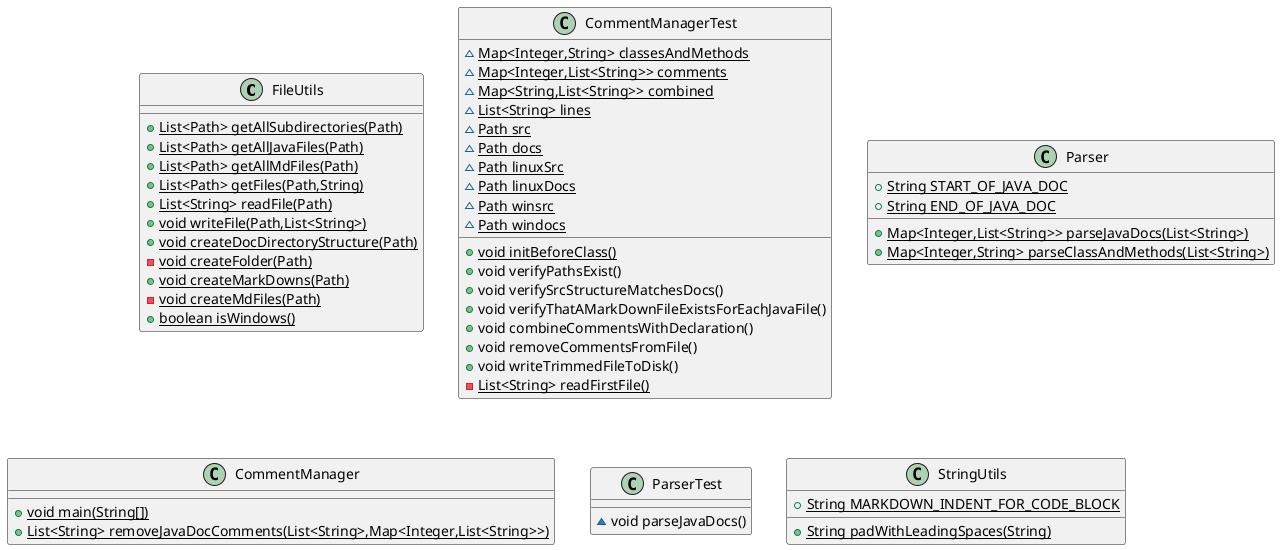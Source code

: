 @startuml
class FileUtils {
+ {static} List<Path> getAllSubdirectories(Path)
+ {static} List<Path> getAllJavaFiles(Path)
+ {static} List<Path> getAllMdFiles(Path)
+ {static} List<Path> getFiles(Path,String)
+ {static} List<String> readFile(Path)
+ {static} void writeFile(Path,List<String>)
+ {static} void createDocDirectoryStructure(Path)
- {static} void createFolder(Path)
+ {static} void createMarkDowns(Path)
- {static} void createMdFiles(Path)
+ {static} boolean isWindows()
}

class CommentManagerTest {
~ {static} Map<Integer,String> classesAndMethods
~ {static} Map<Integer,List<String>> comments
~ {static} Map<String,List<String>> combined
~ {static} List<String> lines
~ {static} Path src
~ {static} Path docs
~ {static} Path linuxSrc
~ {static} Path linuxDocs
~ {static} Path winsrc
~ {static} Path windocs
+ {static} void initBeforeClass()
+ void verifyPathsExist()
+ void verifySrcStructureMatchesDocs()
+ void verifyThatAMarkDownFileExistsForEachJavaFile()
+ void combineCommentsWithDeclaration()
+ void removeCommentsFromFile()
+ void writeTrimmedFileToDisk()
- {static} List<String> readFirstFile()
}


class Parser {
+ {static} String START_OF_JAVA_DOC
+ {static} String END_OF_JAVA_DOC
+ {static} Map<Integer,List<String>> parseJavaDocs(List<String>)
+ {static} Map<Integer,String> parseClassAndMethods(List<String>)
}


class CommentManager {
+ {static} void main(String[])
+ {static} List<String> removeJavaDocComments(List<String>,Map<Integer,List<String>>)
}

class ParserTest {
~ void parseJavaDocs()
}

class StringUtils {
+ {static} String MARKDOWN_INDENT_FOR_CODE_BLOCK
+ {static} String padWithLeadingSpaces(String)
}


@enduml
